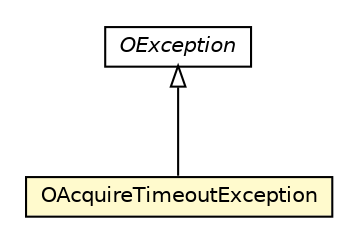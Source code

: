 #!/usr/local/bin/dot
#
# Class diagram 
# Generated by UMLGraph version R5_6-24-gf6e263 (http://www.umlgraph.org/)
#

digraph G {
	edge [fontname="Helvetica",fontsize=10,labelfontname="Helvetica",labelfontsize=10];
	node [fontname="Helvetica",fontsize=10,shape=plaintext];
	nodesep=0.25;
	ranksep=0.5;
	// com.orientechnologies.common.exception.OException
	c1474099 [label=<<table title="com.orientechnologies.common.exception.OException" border="0" cellborder="1" cellspacing="0" cellpadding="2" port="p" href="../../../common/exception/OException.html">
		<tr><td><table border="0" cellspacing="0" cellpadding="1">
<tr><td align="center" balign="center"><font face="Helvetica-Oblique"> OException </font></td></tr>
		</table></td></tr>
		</table>>, URL="../../../common/exception/OException.html", fontname="Helvetica", fontcolor="black", fontsize=10.0];
	// com.orientechnologies.orient.core.exception.OAcquireTimeoutException
	c1475612 [label=<<table title="com.orientechnologies.orient.core.exception.OAcquireTimeoutException" border="0" cellborder="1" cellspacing="0" cellpadding="2" port="p" bgcolor="lemonChiffon" href="./OAcquireTimeoutException.html">
		<tr><td><table border="0" cellspacing="0" cellpadding="1">
<tr><td align="center" balign="center"> OAcquireTimeoutException </td></tr>
		</table></td></tr>
		</table>>, URL="./OAcquireTimeoutException.html", fontname="Helvetica", fontcolor="black", fontsize=10.0];
	//com.orientechnologies.orient.core.exception.OAcquireTimeoutException extends com.orientechnologies.common.exception.OException
	c1474099:p -> c1475612:p [dir=back,arrowtail=empty];
}

